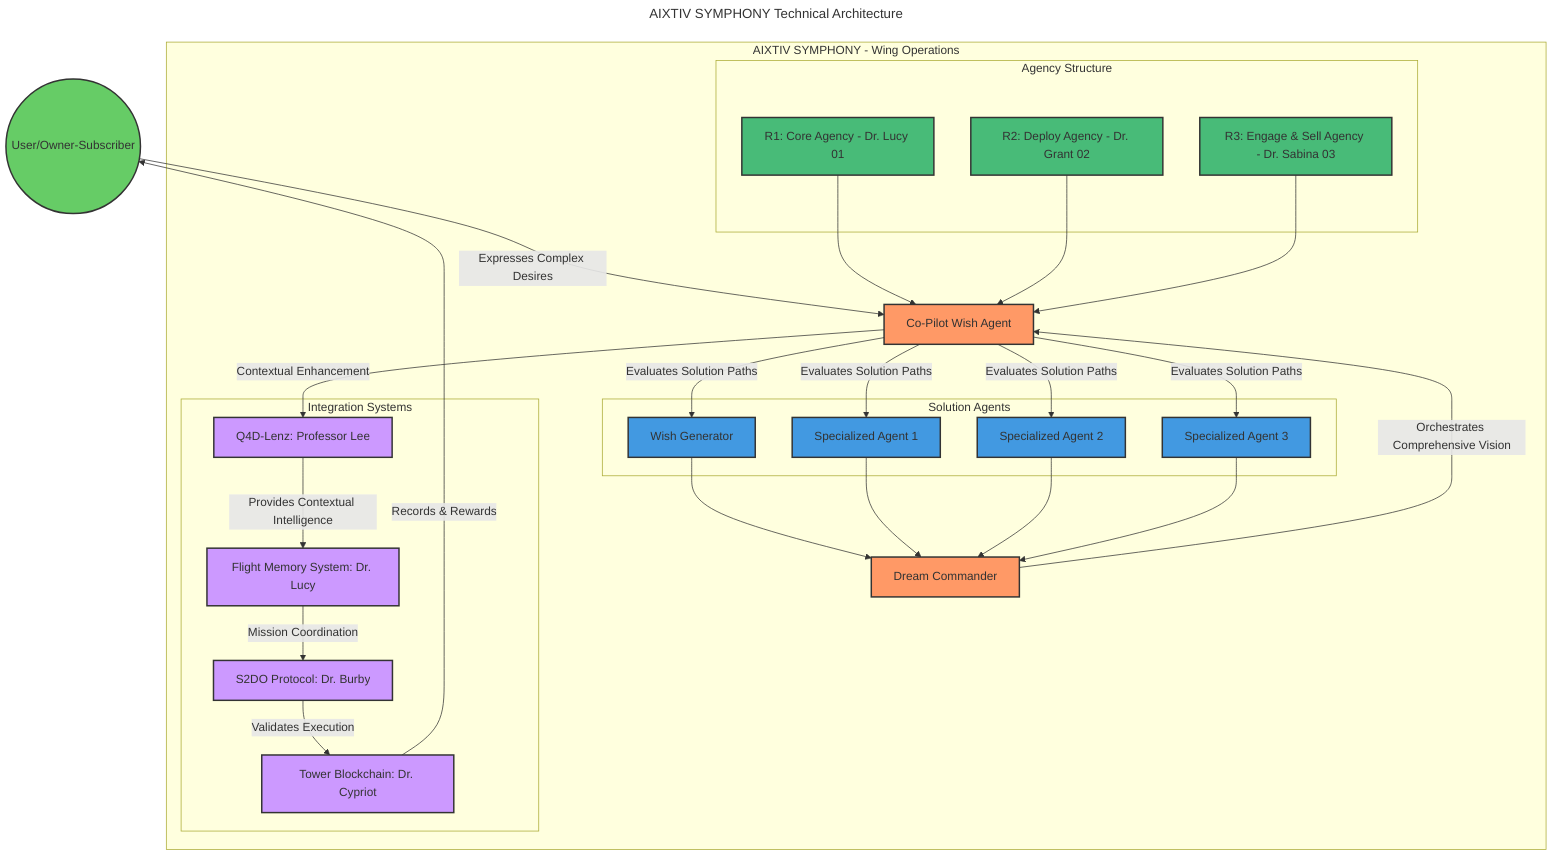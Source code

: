 ---
title: AIXTIV SYMPHONY Technical Architecture
---
graph TB
    User(("User/Owner-Subscriber"))
    
    subgraph "AIXTIV SYMPHONY - Wing Operations"
        CP[Co-Pilot Wish Agent]
        DC[Dream Commander]
        
        subgraph "Solution Agents"
            WG[Wish Generator]
            SA1[Specialized Agent 1]
            SA2[Specialized Agent 2]
            SA3[Specialized Agent 3]
        end
        
        subgraph "Integration Systems"
            Q4D[Q4D-Lenz: Professor Lee]
            S2DO[S2DO Protocol: Dr. Burby]
            FMS[Flight Memory System: Dr. Lucy]
            TB[Tower Blockchain: Dr. Cypriot]
        end
        
        subgraph "Agency Structure"
            R1[R1: Core Agency - Dr. Lucy 01]
            R2[R2: Deploy Agency - Dr. Grant 02]
            R3[R3: Engage & Sell Agency - Dr. Sabina 03]
        end
    end
    
    User -- "Expresses Complex Desires" --> CP
    CP -- "Evaluates Solution Paths" --> WG
    CP -- "Evaluates Solution Paths" --> SA1
    CP -- "Evaluates Solution Paths" --> SA2
    CP -- "Evaluates Solution Paths" --> SA3
    
    WG --> DC
    SA1 --> DC
    SA2 --> DC
    SA3 --> DC
    
    DC -- "Orchestrates Comprehensive Vision" --> CP
    
    CP -- "Contextual Enhancement" --> Q4D
    Q4D -- "Provides Contextual Intelligence" --> FMS
    
    FMS -- "Mission Coordination" --> S2DO
    S2DO -- "Validates Execution" --> TB
    
    TB -- "Records & Rewards" --> User
    
    R1 --> CP
    R2 --> CP
    R3 --> CP
    
    classDef core fill:#f96,stroke:#333,stroke-width:2px
    classDef solution fill:#4299e1,stroke:#333,stroke-width:2px
    classDef integration fill:#c9f,stroke:#333,stroke-width:2px
    classDef agency fill:#48bb78,stroke:#333,stroke-width:2px
    classDef user fill:#6c6,stroke:#333,stroke-width:2px
    
    class CP,DC core
    class WG,SA1,SA2,SA3 solution
    class Q4D,S2DO,FMS,TB integration
    class R1,R2,R3 agency
    class User user